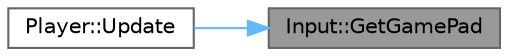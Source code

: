 digraph "Input::GetGamePad"
{
 // LATEX_PDF_SIZE
  bgcolor="transparent";
  edge [fontname=Helvetica,fontsize=10,labelfontname=Helvetica,labelfontsize=10];
  node [fontname=Helvetica,fontsize=10,shape=box,height=0.2,width=0.4];
  rankdir="RL";
  Node1 [id="Node000001",label="Input::GetGamePad",height=0.2,width=0.4,color="gray40", fillcolor="grey60", style="filled", fontcolor="black",tooltip="指定したゲームパッドのボタンの状態を取得します。"];
  Node1 -> Node2 [id="edge2_Node000001_Node000002",dir="back",color="steelblue1",style="solid",tooltip=" "];
  Node2 [id="Node000002",label="Player::Update",height=0.2,width=0.4,color="grey40", fillcolor="white", style="filled",URL="$class_player.html#a5e17be3418fa0ac0192c05efaf3dc8bd",tooltip="プレイヤーオブジェクトの更新処理を行います。"];
}
